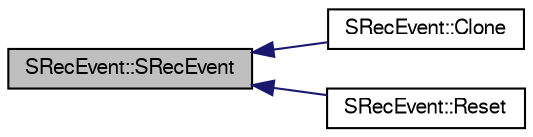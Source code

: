 digraph "SRecEvent::SRecEvent"
{
  bgcolor="transparent";
  edge [fontname="FreeSans",fontsize="10",labelfontname="FreeSans",labelfontsize="10"];
  node [fontname="FreeSans",fontsize="10",shape=record];
  rankdir="LR";
  Node1 [label="SRecEvent::SRecEvent",height=0.2,width=0.4,color="black", fillcolor="grey75", style="filled" fontcolor="black"];
  Node1 -> Node2 [dir="back",color="midnightblue",fontsize="10",style="solid",fontname="FreeSans"];
  Node2 [label="SRecEvent::Clone",height=0.2,width=0.4,color="black",URL="$d5/d2f/classSRecEvent.html#ab2d80187d4d4d8f65a03adb632e3c117"];
  Node1 -> Node3 [dir="back",color="midnightblue",fontsize="10",style="solid",fontname="FreeSans"];
  Node3 [label="SRecEvent::Reset",height=0.2,width=0.4,color="black",URL="$d5/d2f/classSRecEvent.html#aa0d6d2a81519ebdfcdee3feb438ff75d",tooltip="Clear Event. "];
}
